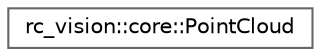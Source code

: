 digraph "类继承关系图"
{
 // LATEX_PDF_SIZE
  bgcolor="transparent";
  edge [fontname=Helvetica,fontsize=10,labelfontname=Helvetica,labelfontsize=10];
  node [fontname=Helvetica,fontsize=10,shape=box,height=0.2,width=0.4];
  rankdir="LR";
  Node0 [id="Node000000",label="rc_vision::core::PointCloud",height=0.2,width=0.4,color="grey40", fillcolor="white", style="filled",URL="$classrc__vision_1_1core_1_1_point_cloud.html",tooltip="点云类，管理和处理三维点云数据。"];
}
